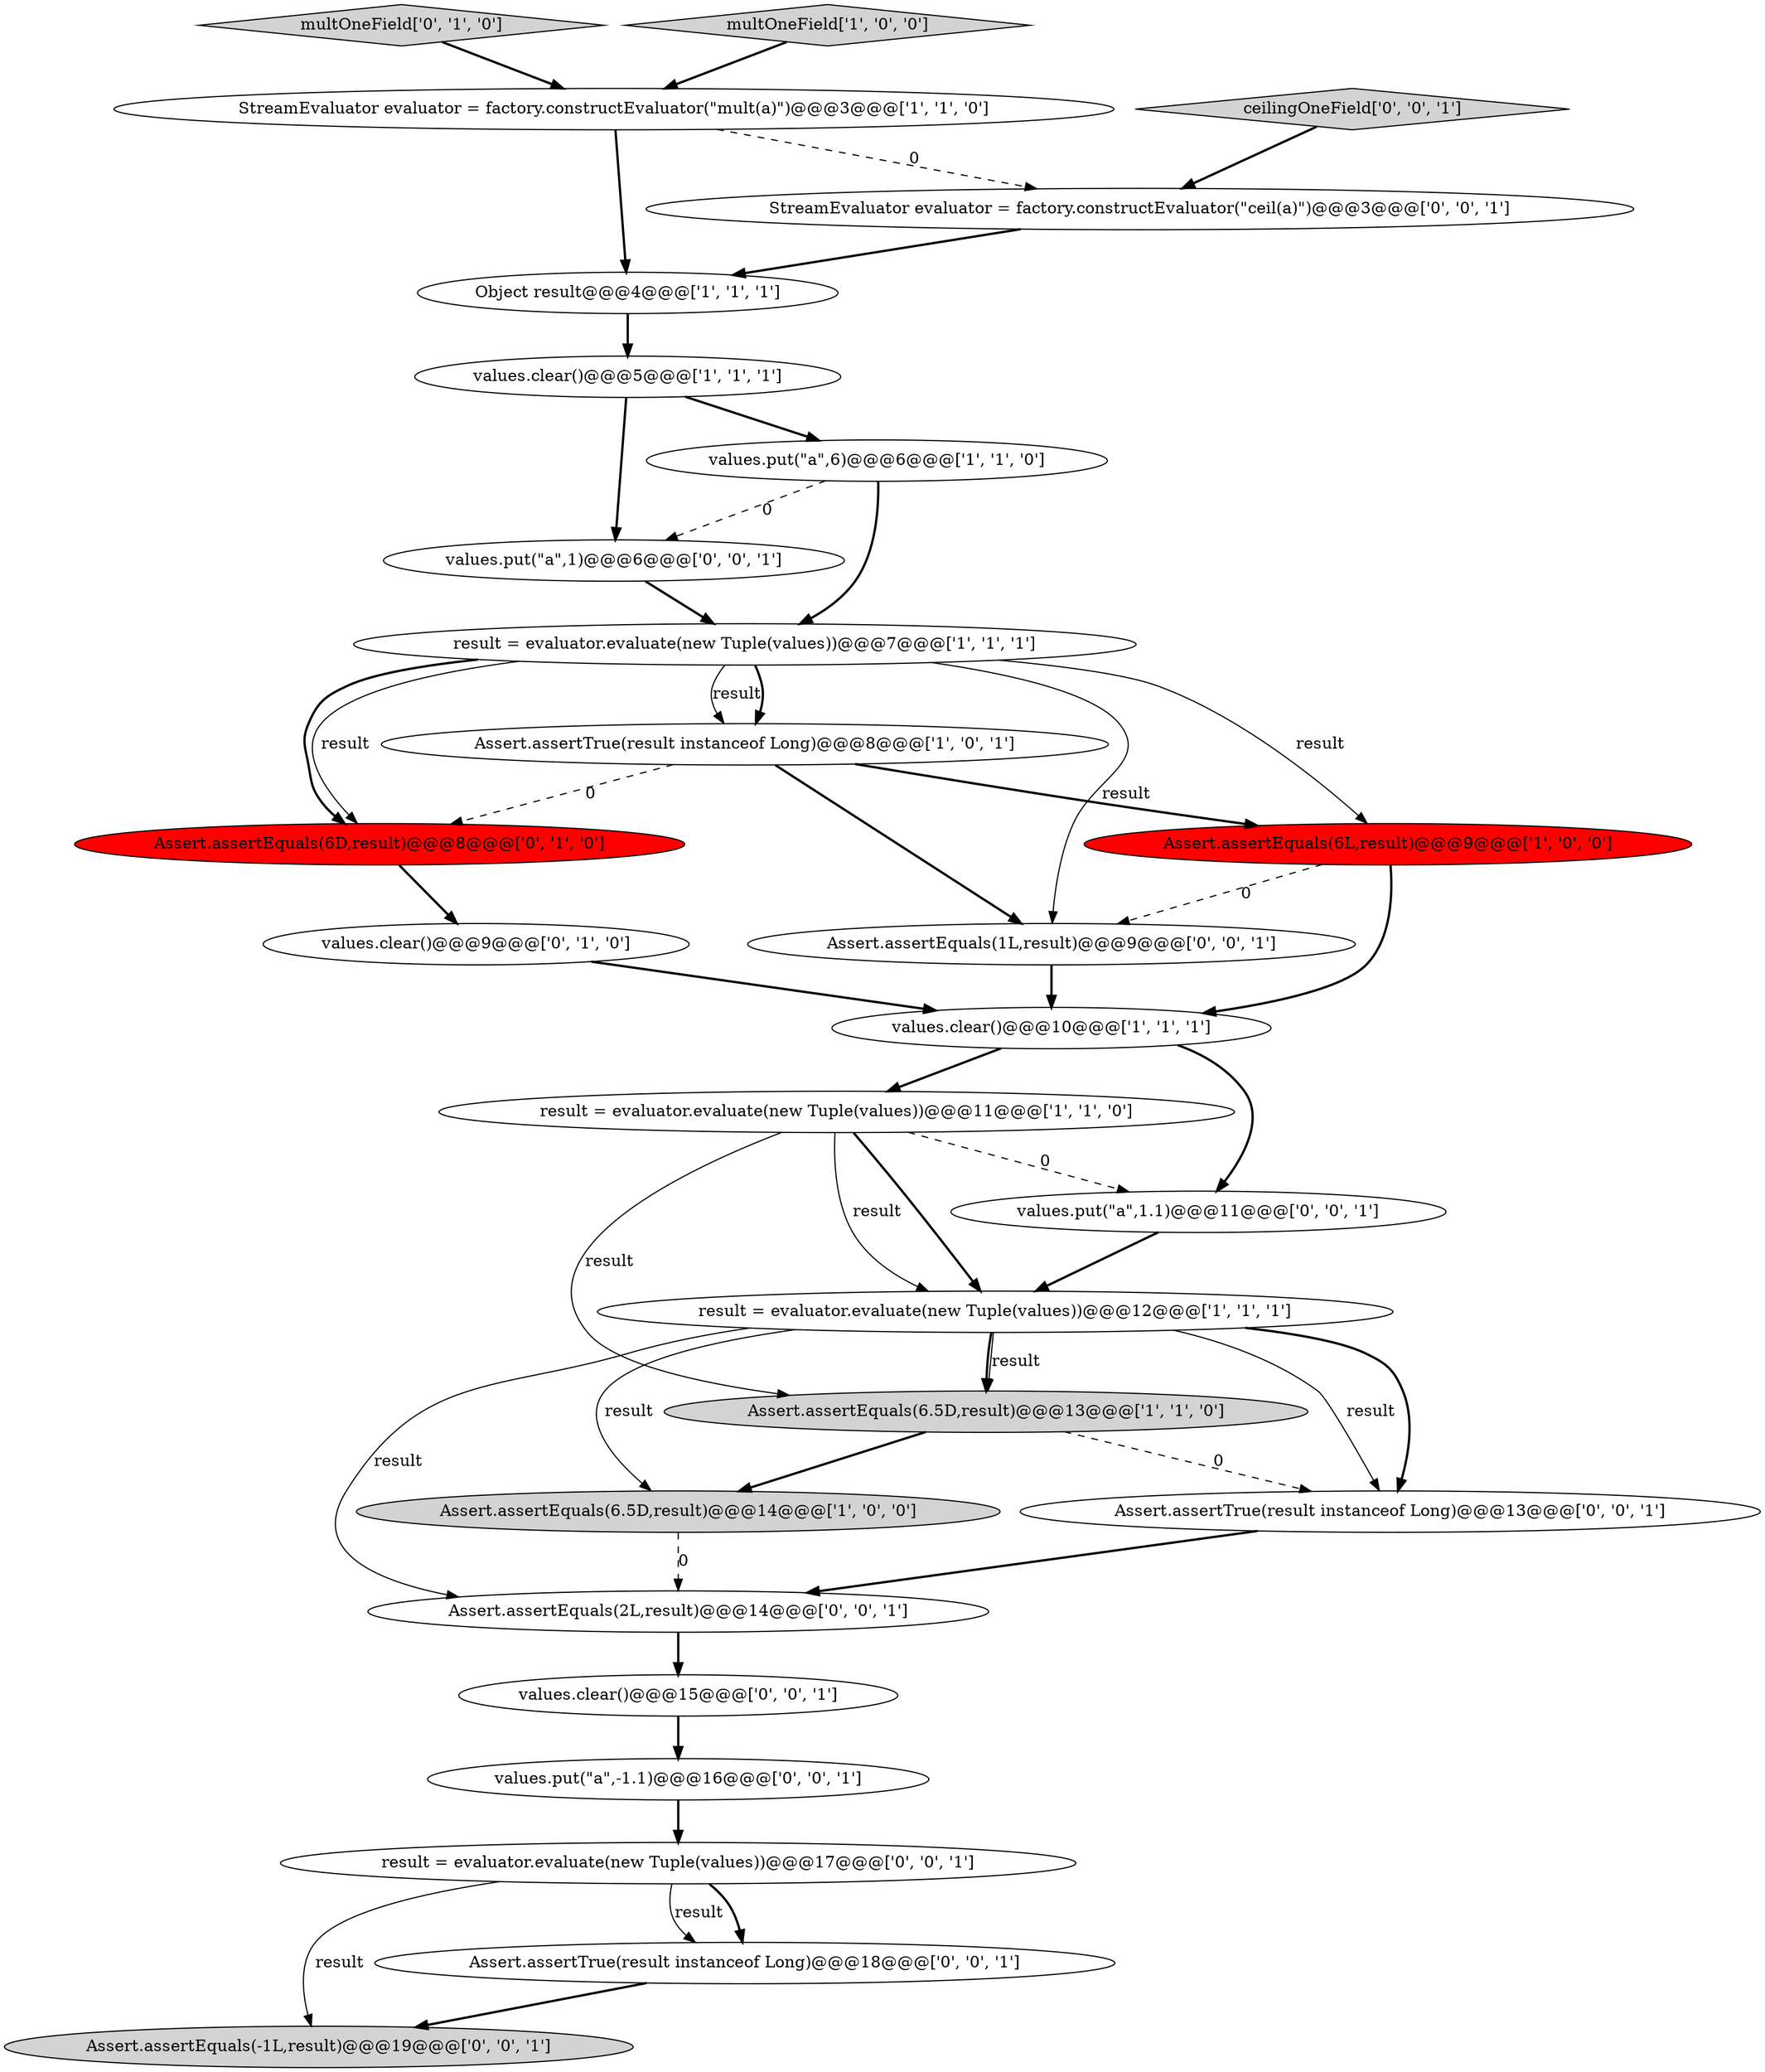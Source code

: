 digraph {
27 [style = filled, label = "result = evaluator.evaluate(new Tuple(values))@@@17@@@['0', '0', '1']", fillcolor = white, shape = ellipse image = "AAA0AAABBB3BBB"];
16 [style = filled, label = "values.put(\"a\",1)@@@6@@@['0', '0', '1']", fillcolor = white, shape = ellipse image = "AAA0AAABBB3BBB"];
6 [style = filled, label = "result = evaluator.evaluate(new Tuple(values))@@@12@@@['1', '1', '1']", fillcolor = white, shape = ellipse image = "AAA0AAABBB1BBB"];
5 [style = filled, label = "result = evaluator.evaluate(new Tuple(values))@@@7@@@['1', '1', '1']", fillcolor = white, shape = ellipse image = "AAA0AAABBB1BBB"];
15 [style = filled, label = "multOneField['0', '1', '0']", fillcolor = lightgray, shape = diamond image = "AAA0AAABBB2BBB"];
17 [style = filled, label = "values.put(\"a\",-1.1)@@@16@@@['0', '0', '1']", fillcolor = white, shape = ellipse image = "AAA0AAABBB3BBB"];
11 [style = filled, label = "values.clear()@@@10@@@['1', '1', '1']", fillcolor = white, shape = ellipse image = "AAA0AAABBB1BBB"];
3 [style = filled, label = "Assert.assertEquals(6.5D,result)@@@14@@@['1', '0', '0']", fillcolor = lightgray, shape = ellipse image = "AAA0AAABBB1BBB"];
25 [style = filled, label = "Assert.assertEquals(-1L,result)@@@19@@@['0', '0', '1']", fillcolor = lightgray, shape = ellipse image = "AAA0AAABBB3BBB"];
18 [style = filled, label = "Assert.assertTrue(result instanceof Long)@@@18@@@['0', '0', '1']", fillcolor = white, shape = ellipse image = "AAA0AAABBB3BBB"];
20 [style = filled, label = "values.put(\"a\",1.1)@@@11@@@['0', '0', '1']", fillcolor = white, shape = ellipse image = "AAA0AAABBB3BBB"];
7 [style = filled, label = "values.clear()@@@5@@@['1', '1', '1']", fillcolor = white, shape = ellipse image = "AAA0AAABBB1BBB"];
21 [style = filled, label = "Assert.assertTrue(result instanceof Long)@@@13@@@['0', '0', '1']", fillcolor = white, shape = ellipse image = "AAA0AAABBB3BBB"];
1 [style = filled, label = "multOneField['1', '0', '0']", fillcolor = lightgray, shape = diamond image = "AAA0AAABBB1BBB"];
14 [style = filled, label = "values.clear()@@@9@@@['0', '1', '0']", fillcolor = white, shape = ellipse image = "AAA0AAABBB2BBB"];
4 [style = filled, label = "Object result@@@4@@@['1', '1', '1']", fillcolor = white, shape = ellipse image = "AAA0AAABBB1BBB"];
13 [style = filled, label = "Assert.assertEquals(6D,result)@@@8@@@['0', '1', '0']", fillcolor = red, shape = ellipse image = "AAA1AAABBB2BBB"];
12 [style = filled, label = "result = evaluator.evaluate(new Tuple(values))@@@11@@@['1', '1', '0']", fillcolor = white, shape = ellipse image = "AAA0AAABBB1BBB"];
0 [style = filled, label = "Assert.assertTrue(result instanceof Long)@@@8@@@['1', '0', '1']", fillcolor = white, shape = ellipse image = "AAA0AAABBB1BBB"];
2 [style = filled, label = "Assert.assertEquals(6.5D,result)@@@13@@@['1', '1', '0']", fillcolor = lightgray, shape = ellipse image = "AAA0AAABBB1BBB"];
10 [style = filled, label = "values.put(\"a\",6)@@@6@@@['1', '1', '0']", fillcolor = white, shape = ellipse image = "AAA0AAABBB1BBB"];
26 [style = filled, label = "StreamEvaluator evaluator = factory.constructEvaluator(\"ceil(a)\")@@@3@@@['0', '0', '1']", fillcolor = white, shape = ellipse image = "AAA0AAABBB3BBB"];
9 [style = filled, label = "StreamEvaluator evaluator = factory.constructEvaluator(\"mult(a)\")@@@3@@@['1', '1', '0']", fillcolor = white, shape = ellipse image = "AAA0AAABBB1BBB"];
8 [style = filled, label = "Assert.assertEquals(6L,result)@@@9@@@['1', '0', '0']", fillcolor = red, shape = ellipse image = "AAA1AAABBB1BBB"];
19 [style = filled, label = "Assert.assertEquals(2L,result)@@@14@@@['0', '0', '1']", fillcolor = white, shape = ellipse image = "AAA0AAABBB3BBB"];
24 [style = filled, label = "values.clear()@@@15@@@['0', '0', '1']", fillcolor = white, shape = ellipse image = "AAA0AAABBB3BBB"];
22 [style = filled, label = "Assert.assertEquals(1L,result)@@@9@@@['0', '0', '1']", fillcolor = white, shape = ellipse image = "AAA0AAABBB3BBB"];
23 [style = filled, label = "ceilingOneField['0', '0', '1']", fillcolor = lightgray, shape = diamond image = "AAA0AAABBB3BBB"];
5->13 [style = solid, label="result"];
5->0 [style = solid, label="result"];
11->20 [style = bold, label=""];
27->18 [style = bold, label=""];
12->20 [style = dashed, label="0"];
21->19 [style = bold, label=""];
7->10 [style = bold, label=""];
12->6 [style = solid, label="result"];
6->21 [style = bold, label=""];
9->4 [style = bold, label=""];
2->3 [style = bold, label=""];
23->26 [style = bold, label=""];
27->25 [style = solid, label="result"];
11->12 [style = bold, label=""];
20->6 [style = bold, label=""];
6->21 [style = solid, label="result"];
12->6 [style = bold, label=""];
26->4 [style = bold, label=""];
4->7 [style = bold, label=""];
1->9 [style = bold, label=""];
6->19 [style = solid, label="result"];
5->8 [style = solid, label="result"];
19->24 [style = bold, label=""];
6->2 [style = bold, label=""];
5->22 [style = solid, label="result"];
3->19 [style = dashed, label="0"];
8->22 [style = dashed, label="0"];
12->2 [style = solid, label="result"];
27->18 [style = solid, label="result"];
10->5 [style = bold, label=""];
5->0 [style = bold, label=""];
2->21 [style = dashed, label="0"];
15->9 [style = bold, label=""];
0->22 [style = bold, label=""];
5->13 [style = bold, label=""];
0->13 [style = dashed, label="0"];
7->16 [style = bold, label=""];
24->17 [style = bold, label=""];
0->8 [style = bold, label=""];
9->26 [style = dashed, label="0"];
18->25 [style = bold, label=""];
16->5 [style = bold, label=""];
10->16 [style = dashed, label="0"];
6->3 [style = solid, label="result"];
17->27 [style = bold, label=""];
8->11 [style = bold, label=""];
14->11 [style = bold, label=""];
13->14 [style = bold, label=""];
22->11 [style = bold, label=""];
6->2 [style = solid, label="result"];
}
